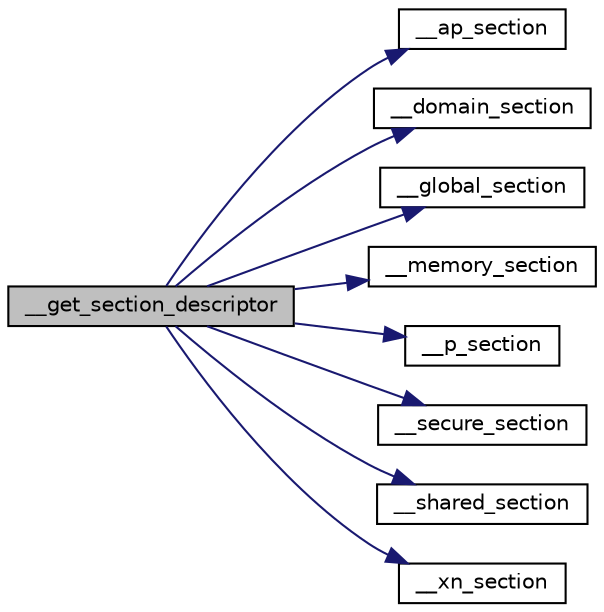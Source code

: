 digraph "__get_section_descriptor"
{
 // LATEX_PDF_SIZE
  edge [fontname="Helvetica",fontsize="10",labelfontname="Helvetica",labelfontsize="10"];
  node [fontname="Helvetica",fontsize="10",shape=record];
  rankdir="LR";
  Node1 [label="__get_section_descriptor",height=0.2,width=0.4,color="black", fillcolor="grey75", style="filled", fontcolor="black",tooltip="Create a L1 section descriptor."];
  Node1 -> Node2 [color="midnightblue",fontsize="10",style="solid",fontname="Helvetica"];
  Node2 [label="__ap_section",height=0.2,width=0.4,color="black", fillcolor="white", style="filled",URL="$group___m_m_u___functions.html#ga5f069f471adb154153051c570c3a6ab2",tooltip="Set section access privileges."];
  Node1 -> Node3 [color="midnightblue",fontsize="10",style="solid",fontname="Helvetica"];
  Node3 [label="__domain_section",height=0.2,width=0.4,color="black", fillcolor="white", style="filled",URL="$group___m_m_u___functions.html#gab9c5062b00045439b84362310c3bc5d0",tooltip="Set section domain."];
  Node1 -> Node4 [color="midnightblue",fontsize="10",style="solid",fontname="Helvetica"];
  Node4 [label="__global_section",height=0.2,width=0.4,color="black", fillcolor="white", style="filled",URL="$group___m_m_u___functions.html#gab9ebaae8d22bfbff6ce2909c778ca43a",tooltip="Set section Global attribute."];
  Node1 -> Node5 [color="midnightblue",fontsize="10",style="solid",fontname="Helvetica"];
  Node5 [label="__memory_section",height=0.2,width=0.4,color="black", fillcolor="white", style="filled",URL="$group___m_m_u___functions.html#ga3883e7cea429d89d07e32fe69b241565",tooltip="Set Section memory attributes."];
  Node1 -> Node6 [color="midnightblue",fontsize="10",style="solid",fontname="Helvetica"];
  Node6 [label="__p_section",height=0.2,width=0.4,color="black", fillcolor="white", style="filled",URL="$group___m_m_u___functions.html#ga47d76089fa83ddf1ad420f37c2787f8e",tooltip="Set section parity check."];
  Node1 -> Node7 [color="midnightblue",fontsize="10",style="solid",fontname="Helvetica"];
  Node7 [label="__secure_section",height=0.2,width=0.4,color="black", fillcolor="white", style="filled",URL="$group___m_m_u___functions.html#gac1430230710ffbf0f3f279f118b0f8b3",tooltip="Set section Security attribute."];
  Node1 -> Node8 [color="midnightblue",fontsize="10",style="solid",fontname="Helvetica"];
  Node8 [label="__shared_section",height=0.2,width=0.4,color="black", fillcolor="white", style="filled",URL="$group___m_m_u___functions.html#ga9913b6ac45889fea12f9caa6292b89b3",tooltip="Set section shareability."];
  Node1 -> Node9 [color="midnightblue",fontsize="10",style="solid",fontname="Helvetica"];
  Node9 [label="__xn_section",height=0.2,width=0.4,color="black", fillcolor="white", style="filled",URL="$group___m_m_u___functions.html#gaac58bd6af8c207174df553059a28263e",tooltip="Set section execution-never attribute."];
}
